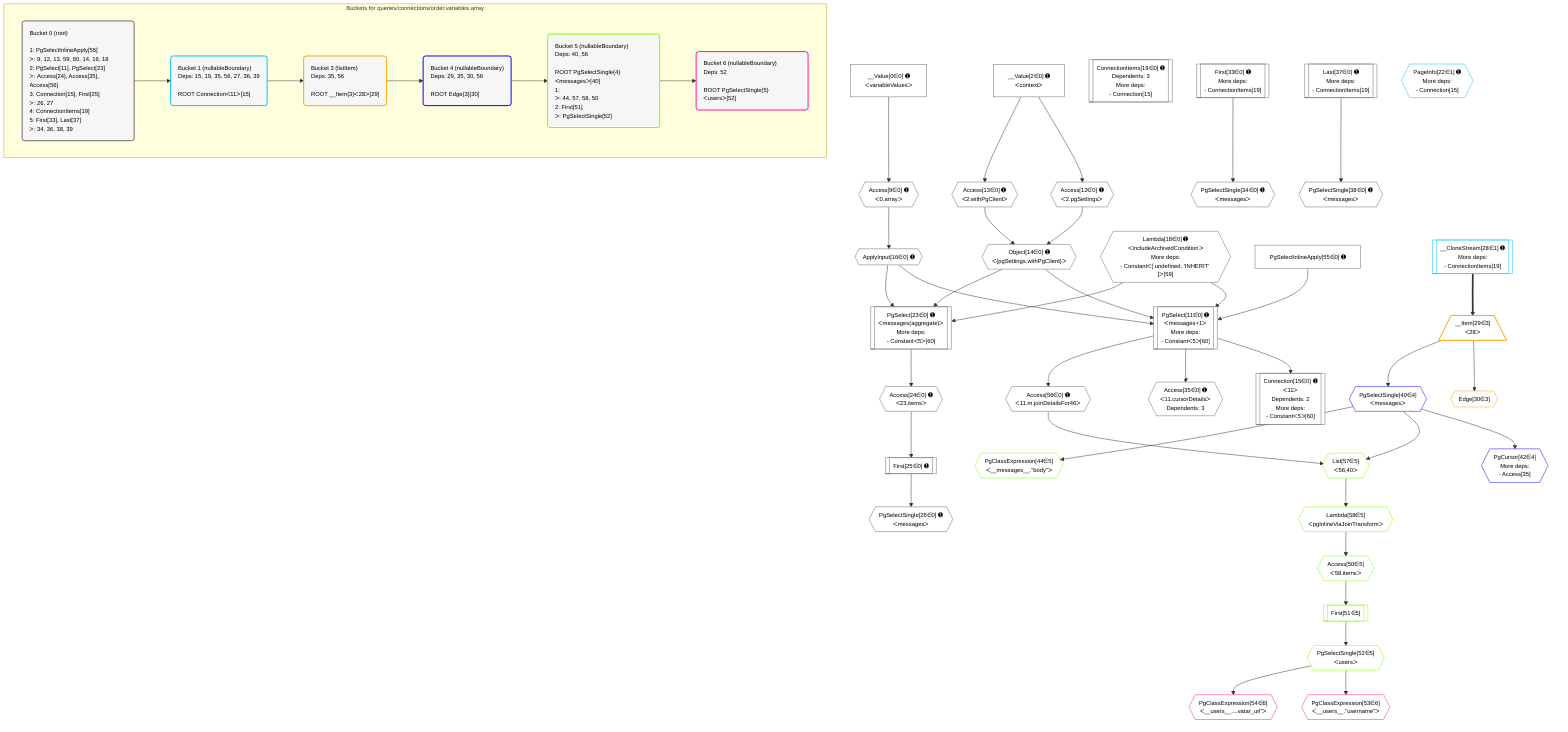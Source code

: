 %%{init: {'themeVariables': { 'fontSize': '12px'}}}%%
graph TD
    classDef path fill:#eee,stroke:#000,color:#000
    classDef plan fill:#fff,stroke-width:1px,color:#000
    classDef itemplan fill:#fff,stroke-width:2px,color:#000
    classDef unbatchedplan fill:#dff,stroke-width:1px,color:#000
    classDef sideeffectplan fill:#fcc,stroke-width:2px,color:#000
    classDef bucket fill:#f6f6f6,color:#000,stroke-width:2px,text-align:left

    subgraph "Buckets for queries/connections/order.variables.array"
    Bucket0("Bucket 0 (root)<br /><br />1: PgSelectInlineApply[55]<br />ᐳ: 9, 12, 13, 59, 60, 14, 16, 18<br />2: PgSelect[11], PgSelect[23]<br />ᐳ: Access[24], Access[35], Access[56]<br />3: Connection[15], First[25]<br />ᐳ: 26, 27<br />4: ConnectionItems[19]<br />5: First[33], Last[37]<br />ᐳ: 34, 36, 38, 39"):::bucket
    Bucket1("Bucket 1 (nullableBoundary)<br />Deps: 15, 19, 35, 56, 27, 36, 39<br /><br />ROOT Connectionᐸ11ᐳ[15]"):::bucket
    Bucket3("Bucket 3 (listItem)<br />Deps: 35, 56<br /><br />ROOT __Item{3}ᐸ28ᐳ[29]"):::bucket
    Bucket4("Bucket 4 (nullableBoundary)<br />Deps: 29, 35, 30, 56<br /><br />ROOT Edge{3}[30]"):::bucket
    Bucket5("Bucket 5 (nullableBoundary)<br />Deps: 40, 56<br /><br />ROOT PgSelectSingle{4}ᐸmessagesᐳ[40]<br />1: <br />ᐳ: 44, 57, 58, 50<br />2: First[51]<br />ᐳ: PgSelectSingle[52]"):::bucket
    Bucket6("Bucket 6 (nullableBoundary)<br />Deps: 52<br /><br />ROOT PgSelectSingle{5}ᐸusersᐳ[52]"):::bucket
    end
    Bucket0 --> Bucket1
    Bucket1 --> Bucket3
    Bucket3 --> Bucket4
    Bucket4 --> Bucket5
    Bucket5 --> Bucket6

    %% plan dependencies
    PgSelect11[["PgSelect[11∈0] ➊<br />ᐸmessages+1ᐳ<br />More deps:<br />- Constantᐸ5ᐳ[60]"]]:::plan
    Object14{{"Object[14∈0] ➊<br />ᐸ{pgSettings,withPgClient}ᐳ"}}:::plan
    ApplyInput16{{"ApplyInput[16∈0] ➊"}}:::plan
    Lambda18{{"Lambda[18∈0] ➊<br />ᐸincludeArchivedConditionᐳ<br />More deps:<br />- Constantᐸ[ undefined, 'INHERIT' ]ᐳ[59]"}}:::plan
    PgSelectInlineApply55["PgSelectInlineApply[55∈0] ➊"]:::plan
    Object14 & ApplyInput16 & Lambda18 & PgSelectInlineApply55 --> PgSelect11
    PgSelect23[["PgSelect[23∈0] ➊<br />ᐸmessages(aggregate)ᐳ<br />More deps:<br />- Constantᐸ5ᐳ[60]"]]:::plan
    Object14 & ApplyInput16 & Lambda18 --> PgSelect23
    Access12{{"Access[12∈0] ➊<br />ᐸ2.pgSettingsᐳ"}}:::plan
    Access13{{"Access[13∈0] ➊<br />ᐸ2.withPgClientᐳ"}}:::plan
    Access12 & Access13 --> Object14
    Connection15[["Connection[15∈0] ➊<br />ᐸ11ᐳ<br />Dependents: 2<br />More deps:<br />- Constantᐸ5ᐳ[60]"]]:::plan
    PgSelect11 --> Connection15
    Access9{{"Access[9∈0] ➊<br />ᐸ0.arrayᐳ"}}:::plan
    __Value0["__Value[0∈0] ➊<br />ᐸvariableValuesᐳ"]:::plan
    __Value0 --> Access9
    __Value2["__Value[2∈0] ➊<br />ᐸcontextᐳ"]:::plan
    __Value2 --> Access12
    __Value2 --> Access13
    Access9 --> ApplyInput16
    ConnectionItems19[["ConnectionItems[19∈0] ➊<br />Dependents: 3<br />More deps:<br />- Connection[15]"]]:::plan
    Access24{{"Access[24∈0] ➊<br />ᐸ23.itemsᐳ"}}:::plan
    PgSelect23 --> Access24
    First25[["First[25∈0] ➊"]]:::plan
    Access24 --> First25
    PgSelectSingle26{{"PgSelectSingle[26∈0] ➊<br />ᐸmessagesᐳ"}}:::plan
    First25 --> PgSelectSingle26
    First33[["First[33∈0] ➊<br />More deps:<br />- ConnectionItems[19]"]]:::plan
    PgSelectSingle34{{"PgSelectSingle[34∈0] ➊<br />ᐸmessagesᐳ"}}:::plan
    First33 --> PgSelectSingle34
    Access35{{"Access[35∈0] ➊<br />ᐸ11.cursorDetailsᐳ<br />Dependents: 3"}}:::plan
    PgSelect11 --> Access35
    Last37[["Last[37∈0] ➊<br />More deps:<br />- ConnectionItems[19]"]]:::plan
    PgSelectSingle38{{"PgSelectSingle[38∈0] ➊<br />ᐸmessagesᐳ"}}:::plan
    Last37 --> PgSelectSingle38
    Access56{{"Access[56∈0] ➊<br />ᐸ11.m.joinDetailsFor46ᐳ"}}:::plan
    PgSelect11 --> Access56
    PageInfo22{{"PageInfo[22∈1] ➊<br />More deps:<br />- Connection[15]"}}:::plan
    __CloneStream28[["__CloneStream[28∈1] ➊<br />More deps:<br />- ConnectionItems[19]"]]:::plan
    __Item29[/"__Item[29∈3]<br />ᐸ28ᐳ"\]:::itemplan
    __CloneStream28 ==> __Item29
    Edge30{{"Edge[30∈3]"}}:::plan
    __Item29 --> Edge30
    PgCursor42{{"PgCursor[42∈4]<br />More deps:<br />- Access[35]"}}:::plan
    PgSelectSingle40{{"PgSelectSingle[40∈4]<br />ᐸmessagesᐳ"}}:::plan
    PgSelectSingle40 --> PgCursor42
    __Item29 --> PgSelectSingle40
    List57{{"List[57∈5]<br />ᐸ56,40ᐳ"}}:::plan
    Access56 & PgSelectSingle40 --> List57
    PgClassExpression44{{"PgClassExpression[44∈5]<br />ᐸ__messages__.”body”ᐳ"}}:::plan
    PgSelectSingle40 --> PgClassExpression44
    Access50{{"Access[50∈5]<br />ᐸ58.itemsᐳ"}}:::plan
    Lambda58{{"Lambda[58∈5]<br />ᐸpgInlineViaJoinTransformᐳ"}}:::plan
    Lambda58 --> Access50
    First51[["First[51∈5]"]]:::plan
    Access50 --> First51
    PgSelectSingle52{{"PgSelectSingle[52∈5]<br />ᐸusersᐳ"}}:::plan
    First51 --> PgSelectSingle52
    List57 --> Lambda58
    PgClassExpression53{{"PgClassExpression[53∈6]<br />ᐸ__users__.”username”ᐳ"}}:::plan
    PgSelectSingle52 --> PgClassExpression53
    PgClassExpression54{{"PgClassExpression[54∈6]<br />ᐸ__users__....vatar_url”ᐳ"}}:::plan
    PgSelectSingle52 --> PgClassExpression54

    %% define steps
    classDef bucket0 stroke:#696969
    class Bucket0,__Value0,__Value2,Access9,PgSelect11,Access12,Access13,Object14,Connection15,ApplyInput16,Lambda18,ConnectionItems19,PgSelect23,Access24,First25,PgSelectSingle26,First33,PgSelectSingle34,Access35,Last37,PgSelectSingle38,PgSelectInlineApply55,Access56 bucket0
    classDef bucket1 stroke:#00bfff
    class Bucket1,PageInfo22,__CloneStream28 bucket1
    classDef bucket3 stroke:#ffa500
    class Bucket3,__Item29,Edge30 bucket3
    classDef bucket4 stroke:#0000ff
    class Bucket4,PgSelectSingle40,PgCursor42 bucket4
    classDef bucket5 stroke:#7fff00
    class Bucket5,PgClassExpression44,Access50,First51,PgSelectSingle52,List57,Lambda58 bucket5
    classDef bucket6 stroke:#ff1493
    class Bucket6,PgClassExpression53,PgClassExpression54 bucket6